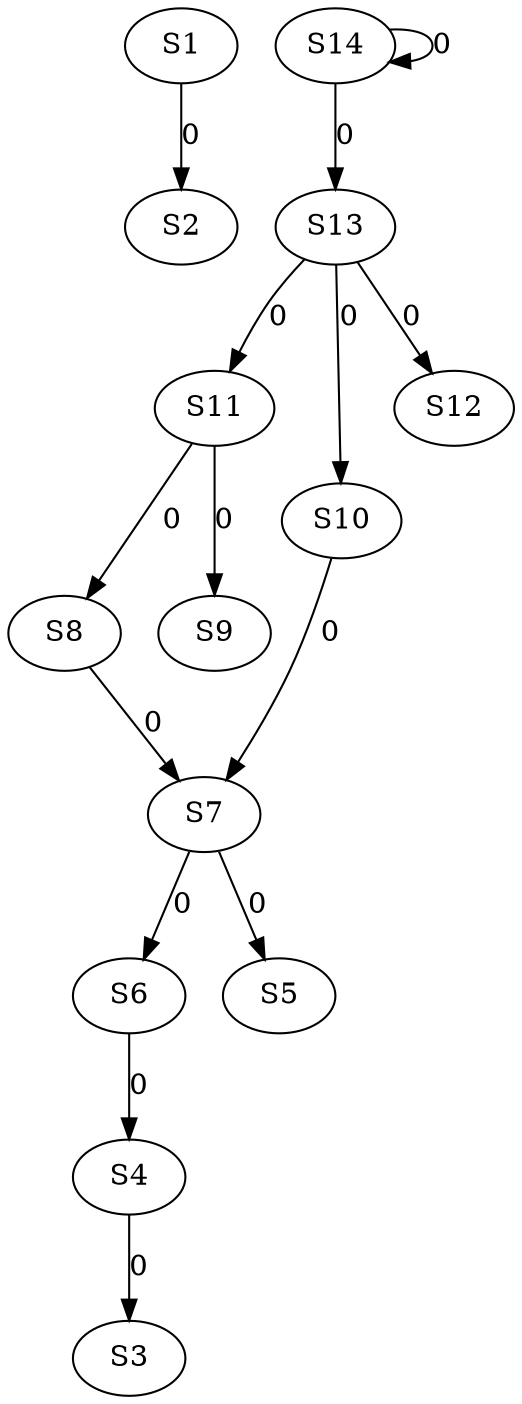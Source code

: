 strict digraph {
	S1 -> S2 [ label = 0 ];
	S4 -> S3 [ label = 0 ];
	S6 -> S4 [ label = 0 ];
	S7 -> S5 [ label = 0 ];
	S7 -> S6 [ label = 0 ];
	S8 -> S7 [ label = 0 ];
	S11 -> S8 [ label = 0 ];
	S11 -> S9 [ label = 0 ];
	S13 -> S10 [ label = 0 ];
	S13 -> S11 [ label = 0 ];
	S13 -> S12 [ label = 0 ];
	S14 -> S13 [ label = 0 ];
	S14 -> S14 [ label = 0 ];
	S10 -> S7 [ label = 0 ];
}